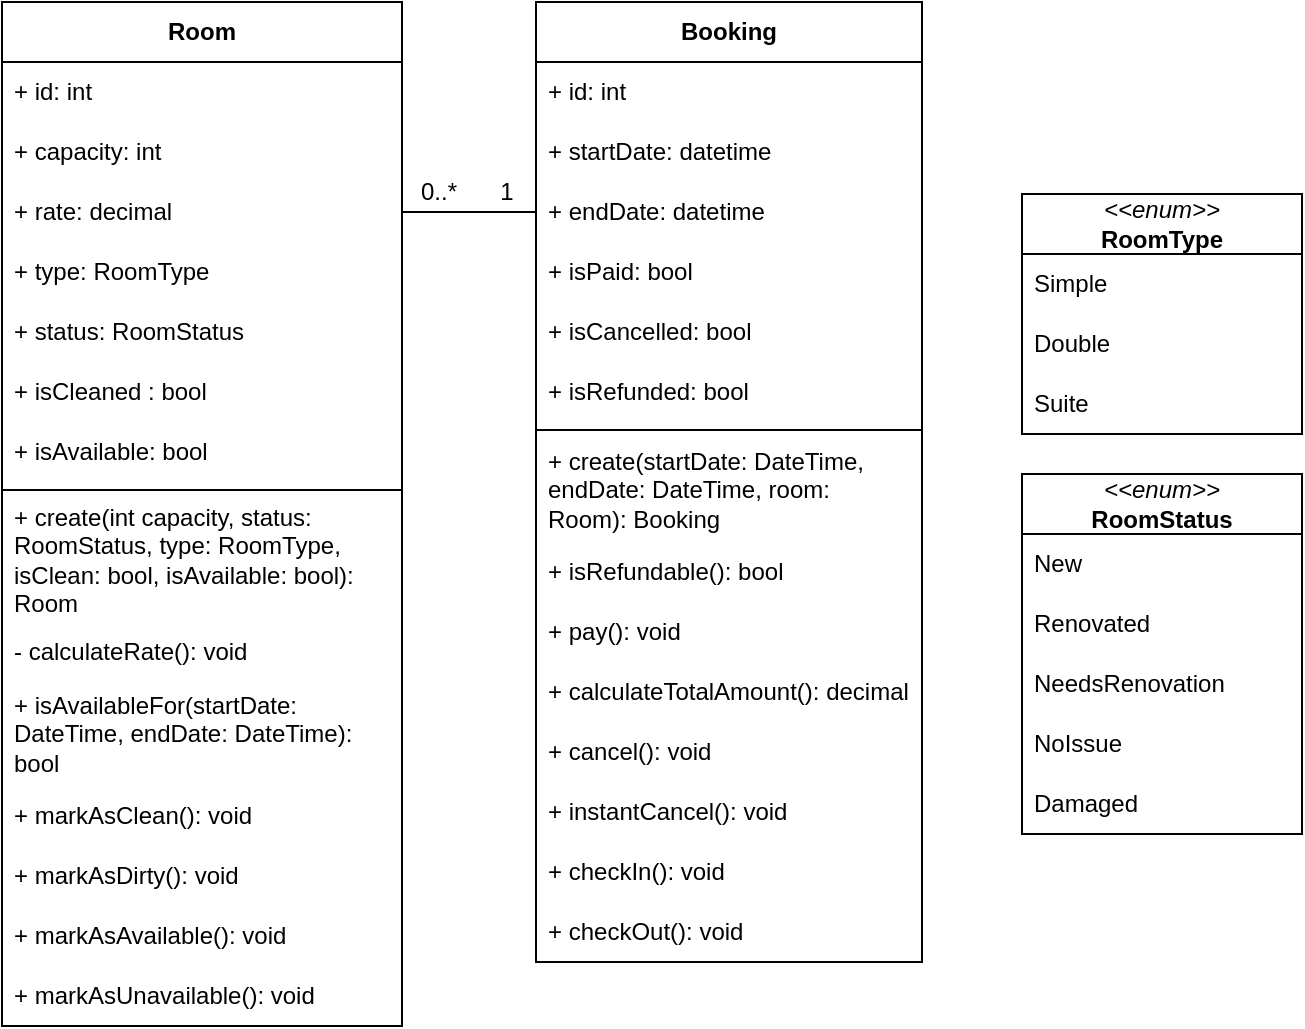 <mxfile version="24.2.5" type="device">
  <diagram name="Page-1" id="LiVv9weCMw8KT1QFNk5H">
    <mxGraphModel dx="1302" dy="682" grid="1" gridSize="10" guides="1" tooltips="1" connect="1" arrows="1" fold="1" page="1" pageScale="1" pageWidth="827" pageHeight="1169" math="0" shadow="0">
      <root>
        <mxCell id="0" />
        <mxCell id="1" parent="0" />
        <mxCell id="dzqWY5fGvFbRRXMrWcJu-1" value="&lt;b&gt;Room&lt;/b&gt;" style="swimlane;fontStyle=0;childLayout=stackLayout;horizontal=1;startSize=30;horizontalStack=0;resizeParent=1;resizeParentMax=0;resizeLast=0;collapsible=1;marginBottom=0;whiteSpace=wrap;html=1;" parent="1" vertex="1">
          <mxGeometry x="40" y="40" width="200" height="512" as="geometry" />
        </mxCell>
        <mxCell id="dzqWY5fGvFbRRXMrWcJu-2" value="+ id: int" style="text;strokeColor=none;fillColor=none;align=left;verticalAlign=middle;spacingLeft=4;spacingRight=4;overflow=hidden;points=[[0,0.5],[1,0.5]];portConstraint=eastwest;rotatable=0;whiteSpace=wrap;html=1;" parent="dzqWY5fGvFbRRXMrWcJu-1" vertex="1">
          <mxGeometry y="30" width="200" height="30" as="geometry" />
        </mxCell>
        <mxCell id="dzqWY5fGvFbRRXMrWcJu-19" value="+ capacity: int" style="text;strokeColor=none;fillColor=none;align=left;verticalAlign=middle;spacingLeft=4;spacingRight=4;overflow=hidden;points=[[0,0.5],[1,0.5]];portConstraint=eastwest;rotatable=0;whiteSpace=wrap;html=1;" parent="dzqWY5fGvFbRRXMrWcJu-1" vertex="1">
          <mxGeometry y="60" width="200" height="30" as="geometry" />
        </mxCell>
        <mxCell id="dzqWY5fGvFbRRXMrWcJu-3" value="+ rate: decimal" style="text;strokeColor=none;fillColor=none;align=left;verticalAlign=middle;spacingLeft=4;spacingRight=4;overflow=hidden;points=[[0,0.5],[1,0.5]];portConstraint=eastwest;rotatable=0;whiteSpace=wrap;html=1;" parent="dzqWY5fGvFbRRXMrWcJu-1" vertex="1">
          <mxGeometry y="90" width="200" height="30" as="geometry" />
        </mxCell>
        <mxCell id="dzqWY5fGvFbRRXMrWcJu-42" value="+ type: RoomType" style="text;strokeColor=none;fillColor=none;align=left;verticalAlign=middle;spacingLeft=4;spacingRight=4;overflow=hidden;points=[[0,0.5],[1,0.5]];portConstraint=eastwest;rotatable=0;whiteSpace=wrap;html=1;" parent="dzqWY5fGvFbRRXMrWcJu-1" vertex="1">
          <mxGeometry y="120" width="200" height="30" as="geometry" />
        </mxCell>
        <mxCell id="dzqWY5fGvFbRRXMrWcJu-43" value="+ status: RoomStatus" style="text;strokeColor=none;fillColor=none;align=left;verticalAlign=middle;spacingLeft=4;spacingRight=4;overflow=hidden;points=[[0,0.5],[1,0.5]];portConstraint=eastwest;rotatable=0;whiteSpace=wrap;html=1;" parent="dzqWY5fGvFbRRXMrWcJu-1" vertex="1">
          <mxGeometry y="150" width="200" height="30" as="geometry" />
        </mxCell>
        <mxCell id="dzqWY5fGvFbRRXMrWcJu-25" value="+ isCleaned : bool" style="text;strokeColor=none;fillColor=none;align=left;verticalAlign=middle;spacingLeft=4;spacingRight=4;overflow=hidden;points=[[0,0.5],[1,0.5]];portConstraint=eastwest;rotatable=0;whiteSpace=wrap;html=1;" parent="dzqWY5fGvFbRRXMrWcJu-1" vertex="1">
          <mxGeometry y="180" width="200" height="30" as="geometry" />
        </mxCell>
        <mxCell id="xwhf7whDuyqqCBO_zV5I-8" value="+ isAvailable: bool" style="text;strokeColor=none;fillColor=none;align=left;verticalAlign=middle;spacingLeft=4;spacingRight=4;overflow=hidden;points=[[0,0.5],[1,0.5]];portConstraint=eastwest;rotatable=0;whiteSpace=wrap;html=1;" vertex="1" parent="dzqWY5fGvFbRRXMrWcJu-1">
          <mxGeometry y="210" width="200" height="30" as="geometry" />
        </mxCell>
        <mxCell id="xwhf7whDuyqqCBO_zV5I-20" value="" style="line;strokeWidth=1;fillColor=none;align=left;verticalAlign=middle;spacingTop=-1;spacingLeft=3;spacingRight=3;rotatable=0;labelPosition=right;points=[];portConstraint=eastwest;strokeColor=inherit;" vertex="1" parent="dzqWY5fGvFbRRXMrWcJu-1">
          <mxGeometry y="240" width="200" height="8" as="geometry" />
        </mxCell>
        <mxCell id="xwhf7whDuyqqCBO_zV5I-23" value="+ create(int capacity, status: RoomStatus, type: RoomType, isClean: bool, isAvailable: bool): Room" style="text;strokeColor=none;fillColor=none;align=left;verticalAlign=middle;spacingLeft=4;spacingRight=4;overflow=hidden;points=[[0,0.5],[1,0.5]];portConstraint=eastwest;rotatable=0;whiteSpace=wrap;html=1;" vertex="1" parent="dzqWY5fGvFbRRXMrWcJu-1">
          <mxGeometry y="248" width="200" height="62" as="geometry" />
        </mxCell>
        <mxCell id="dzqWY5fGvFbRRXMrWcJu-24" value="- calculateRate(): void" style="text;strokeColor=none;fillColor=none;align=left;verticalAlign=middle;spacingLeft=4;spacingRight=4;overflow=hidden;points=[[0,0.5],[1,0.5]];portConstraint=eastwest;rotatable=0;whiteSpace=wrap;html=1;" parent="dzqWY5fGvFbRRXMrWcJu-1" vertex="1">
          <mxGeometry y="310" width="200" height="30" as="geometry" />
        </mxCell>
        <mxCell id="xwhf7whDuyqqCBO_zV5I-9" value="+ isAvailableFor(startDate: DateTime, endDate: DateTime): bool" style="text;strokeColor=none;fillColor=none;align=left;verticalAlign=middle;spacingLeft=4;spacingRight=4;overflow=hidden;points=[[0,0.5],[1,0.5]];portConstraint=eastwest;rotatable=0;whiteSpace=wrap;html=1;" vertex="1" parent="dzqWY5fGvFbRRXMrWcJu-1">
          <mxGeometry y="340" width="200" height="52" as="geometry" />
        </mxCell>
        <mxCell id="xwhf7whDuyqqCBO_zV5I-10" value="+ markAsClean(): void" style="text;strokeColor=none;fillColor=none;align=left;verticalAlign=middle;spacingLeft=4;spacingRight=4;overflow=hidden;points=[[0,0.5],[1,0.5]];portConstraint=eastwest;rotatable=0;whiteSpace=wrap;html=1;" vertex="1" parent="dzqWY5fGvFbRRXMrWcJu-1">
          <mxGeometry y="392" width="200" height="30" as="geometry" />
        </mxCell>
        <mxCell id="xwhf7whDuyqqCBO_zV5I-12" value="+ markAsDirty(): void" style="text;strokeColor=none;fillColor=none;align=left;verticalAlign=middle;spacingLeft=4;spacingRight=4;overflow=hidden;points=[[0,0.5],[1,0.5]];portConstraint=eastwest;rotatable=0;whiteSpace=wrap;html=1;" vertex="1" parent="dzqWY5fGvFbRRXMrWcJu-1">
          <mxGeometry y="422" width="200" height="30" as="geometry" />
        </mxCell>
        <mxCell id="xwhf7whDuyqqCBO_zV5I-11" value="+ markAsAvailable(): void" style="text;strokeColor=none;fillColor=none;align=left;verticalAlign=middle;spacingLeft=4;spacingRight=4;overflow=hidden;points=[[0,0.5],[1,0.5]];portConstraint=eastwest;rotatable=0;whiteSpace=wrap;html=1;" vertex="1" parent="dzqWY5fGvFbRRXMrWcJu-1">
          <mxGeometry y="452" width="200" height="30" as="geometry" />
        </mxCell>
        <mxCell id="xwhf7whDuyqqCBO_zV5I-13" value="+ markAsUnavailable(): void" style="text;strokeColor=none;fillColor=none;align=left;verticalAlign=middle;spacingLeft=4;spacingRight=4;overflow=hidden;points=[[0,0.5],[1,0.5]];portConstraint=eastwest;rotatable=0;whiteSpace=wrap;html=1;" vertex="1" parent="dzqWY5fGvFbRRXMrWcJu-1">
          <mxGeometry y="482" width="200" height="30" as="geometry" />
        </mxCell>
        <mxCell id="dzqWY5fGvFbRRXMrWcJu-9" value="&lt;i&gt;&amp;lt;&amp;lt;enum&amp;gt;&amp;gt;&lt;/i&gt;&lt;b&gt;&lt;i&gt;&lt;br&gt;&lt;/i&gt;RoomType&lt;/b&gt;" style="swimlane;fontStyle=0;childLayout=stackLayout;horizontal=1;startSize=30;horizontalStack=0;resizeParent=1;resizeParentMax=0;resizeLast=0;collapsible=1;marginBottom=0;whiteSpace=wrap;html=1;" parent="1" vertex="1">
          <mxGeometry x="550" y="136" width="140" height="120" as="geometry" />
        </mxCell>
        <mxCell id="dzqWY5fGvFbRRXMrWcJu-10" value="Simple" style="text;strokeColor=none;fillColor=none;align=left;verticalAlign=middle;spacingLeft=4;spacingRight=4;overflow=hidden;points=[[0,0.5],[1,0.5]];portConstraint=eastwest;rotatable=0;whiteSpace=wrap;html=1;" parent="dzqWY5fGvFbRRXMrWcJu-9" vertex="1">
          <mxGeometry y="30" width="140" height="30" as="geometry" />
        </mxCell>
        <mxCell id="dzqWY5fGvFbRRXMrWcJu-11" value="Double" style="text;strokeColor=none;fillColor=none;align=left;verticalAlign=middle;spacingLeft=4;spacingRight=4;overflow=hidden;points=[[0,0.5],[1,0.5]];portConstraint=eastwest;rotatable=0;whiteSpace=wrap;html=1;" parent="dzqWY5fGvFbRRXMrWcJu-9" vertex="1">
          <mxGeometry y="60" width="140" height="30" as="geometry" />
        </mxCell>
        <mxCell id="dzqWY5fGvFbRRXMrWcJu-12" value="Suite" style="text;strokeColor=none;fillColor=none;align=left;verticalAlign=middle;spacingLeft=4;spacingRight=4;overflow=hidden;points=[[0,0.5],[1,0.5]];portConstraint=eastwest;rotatable=0;whiteSpace=wrap;html=1;" parent="dzqWY5fGvFbRRXMrWcJu-9" vertex="1">
          <mxGeometry y="90" width="140" height="30" as="geometry" />
        </mxCell>
        <mxCell id="dzqWY5fGvFbRRXMrWcJu-13" value="&lt;i&gt;&amp;lt;&amp;lt;enum&amp;gt;&amp;gt;&lt;/i&gt;&lt;b&gt;&lt;i&gt;&lt;br&gt;&lt;/i&gt;RoomStatus&lt;/b&gt;" style="swimlane;fontStyle=0;childLayout=stackLayout;horizontal=1;startSize=30;horizontalStack=0;resizeParent=1;resizeParentMax=0;resizeLast=0;collapsible=1;marginBottom=0;whiteSpace=wrap;html=1;" parent="1" vertex="1">
          <mxGeometry x="550" y="276" width="140" height="180" as="geometry" />
        </mxCell>
        <mxCell id="dzqWY5fGvFbRRXMrWcJu-14" value="New" style="text;strokeColor=none;fillColor=none;align=left;verticalAlign=middle;spacingLeft=4;spacingRight=4;overflow=hidden;points=[[0,0.5],[1,0.5]];portConstraint=eastwest;rotatable=0;whiteSpace=wrap;html=1;" parent="dzqWY5fGvFbRRXMrWcJu-13" vertex="1">
          <mxGeometry y="30" width="140" height="30" as="geometry" />
        </mxCell>
        <mxCell id="dzqWY5fGvFbRRXMrWcJu-15" value="Renovated" style="text;strokeColor=none;fillColor=none;align=left;verticalAlign=middle;spacingLeft=4;spacingRight=4;overflow=hidden;points=[[0,0.5],[1,0.5]];portConstraint=eastwest;rotatable=0;whiteSpace=wrap;html=1;" parent="dzqWY5fGvFbRRXMrWcJu-13" vertex="1">
          <mxGeometry y="60" width="140" height="30" as="geometry" />
        </mxCell>
        <mxCell id="dzqWY5fGvFbRRXMrWcJu-16" value="NeedsRenovation" style="text;strokeColor=none;fillColor=none;align=left;verticalAlign=middle;spacingLeft=4;spacingRight=4;overflow=hidden;points=[[0,0.5],[1,0.5]];portConstraint=eastwest;rotatable=0;whiteSpace=wrap;html=1;" parent="dzqWY5fGvFbRRXMrWcJu-13" vertex="1">
          <mxGeometry y="90" width="140" height="30" as="geometry" />
        </mxCell>
        <mxCell id="dzqWY5fGvFbRRXMrWcJu-17" value="NoIssue" style="text;strokeColor=none;fillColor=none;align=left;verticalAlign=middle;spacingLeft=4;spacingRight=4;overflow=hidden;points=[[0,0.5],[1,0.5]];portConstraint=eastwest;rotatable=0;whiteSpace=wrap;html=1;" parent="dzqWY5fGvFbRRXMrWcJu-13" vertex="1">
          <mxGeometry y="120" width="140" height="30" as="geometry" />
        </mxCell>
        <mxCell id="dzqWY5fGvFbRRXMrWcJu-18" value="Damaged" style="text;strokeColor=none;fillColor=none;align=left;verticalAlign=middle;spacingLeft=4;spacingRight=4;overflow=hidden;points=[[0,0.5],[1,0.5]];portConstraint=eastwest;rotatable=0;whiteSpace=wrap;html=1;" parent="dzqWY5fGvFbRRXMrWcJu-13" vertex="1">
          <mxGeometry y="150" width="140" height="30" as="geometry" />
        </mxCell>
        <mxCell id="dzqWY5fGvFbRRXMrWcJu-20" value="&lt;b&gt;Booking&lt;/b&gt;" style="swimlane;fontStyle=0;childLayout=stackLayout;horizontal=1;startSize=30;horizontalStack=0;resizeParent=1;resizeParentMax=0;resizeLast=0;collapsible=1;marginBottom=0;whiteSpace=wrap;html=1;" parent="1" vertex="1">
          <mxGeometry x="307" y="40" width="193" height="480" as="geometry" />
        </mxCell>
        <mxCell id="dzqWY5fGvFbRRXMrWcJu-21" value="+ id: int" style="text;strokeColor=none;fillColor=none;align=left;verticalAlign=middle;spacingLeft=4;spacingRight=4;overflow=hidden;points=[[0,0.5],[1,0.5]];portConstraint=eastwest;rotatable=0;whiteSpace=wrap;html=1;" parent="dzqWY5fGvFbRRXMrWcJu-20" vertex="1">
          <mxGeometry y="30" width="193" height="30" as="geometry" />
        </mxCell>
        <mxCell id="dzqWY5fGvFbRRXMrWcJu-36" value="+ startDate: datetime" style="text;strokeColor=none;fillColor=none;align=left;verticalAlign=middle;spacingLeft=4;spacingRight=4;overflow=hidden;points=[[0,0.5],[1,0.5]];portConstraint=eastwest;rotatable=0;whiteSpace=wrap;html=1;" parent="dzqWY5fGvFbRRXMrWcJu-20" vertex="1">
          <mxGeometry y="60" width="193" height="30" as="geometry" />
        </mxCell>
        <mxCell id="dzqWY5fGvFbRRXMrWcJu-37" value="+ endDate: datetime" style="text;strokeColor=none;fillColor=none;align=left;verticalAlign=middle;spacingLeft=4;spacingRight=4;overflow=hidden;points=[[0,0.5],[1,0.5]];portConstraint=eastwest;rotatable=0;whiteSpace=wrap;html=1;" parent="dzqWY5fGvFbRRXMrWcJu-20" vertex="1">
          <mxGeometry y="90" width="193" height="30" as="geometry" />
        </mxCell>
        <mxCell id="dzqWY5fGvFbRRXMrWcJu-40" value="+ isPaid: bool" style="text;strokeColor=none;fillColor=none;align=left;verticalAlign=middle;spacingLeft=4;spacingRight=4;overflow=hidden;points=[[0,0.5],[1,0.5]];portConstraint=eastwest;rotatable=0;whiteSpace=wrap;html=1;" parent="dzqWY5fGvFbRRXMrWcJu-20" vertex="1">
          <mxGeometry y="120" width="193" height="30" as="geometry" />
        </mxCell>
        <mxCell id="dzqWY5fGvFbRRXMrWcJu-38" value="+ isCancelled: bool" style="text;strokeColor=none;fillColor=none;align=left;verticalAlign=middle;spacingLeft=4;spacingRight=4;overflow=hidden;points=[[0,0.5],[1,0.5]];portConstraint=eastwest;rotatable=0;whiteSpace=wrap;html=1;" parent="dzqWY5fGvFbRRXMrWcJu-20" vertex="1">
          <mxGeometry y="150" width="193" height="30" as="geometry" />
        </mxCell>
        <mxCell id="dzqWY5fGvFbRRXMrWcJu-41" value="+ isRefunded: bool" style="text;strokeColor=none;fillColor=none;align=left;verticalAlign=middle;spacingLeft=4;spacingRight=4;overflow=hidden;points=[[0,0.5],[1,0.5]];portConstraint=eastwest;rotatable=0;whiteSpace=wrap;html=1;" parent="dzqWY5fGvFbRRXMrWcJu-20" vertex="1">
          <mxGeometry y="180" width="193" height="30" as="geometry" />
        </mxCell>
        <mxCell id="xwhf7whDuyqqCBO_zV5I-19" value="" style="line;strokeWidth=1;fillColor=none;align=left;verticalAlign=middle;spacingTop=-1;spacingLeft=3;spacingRight=3;rotatable=0;labelPosition=right;points=[];portConstraint=eastwest;strokeColor=inherit;" vertex="1" parent="dzqWY5fGvFbRRXMrWcJu-20">
          <mxGeometry y="210" width="193" height="8" as="geometry" />
        </mxCell>
        <mxCell id="xwhf7whDuyqqCBO_zV5I-24" value="+ create(startDate: DateTime, endDate: DateTime, room: Room): Booking" style="text;strokeColor=none;fillColor=none;align=left;verticalAlign=middle;spacingLeft=4;spacingRight=4;overflow=hidden;points=[[0,0.5],[1,0.5]];portConstraint=eastwest;rotatable=0;whiteSpace=wrap;html=1;" vertex="1" parent="dzqWY5fGvFbRRXMrWcJu-20">
          <mxGeometry y="218" width="193" height="52" as="geometry" />
        </mxCell>
        <mxCell id="xwhf7whDuyqqCBO_zV5I-1" value="+ isRefundable(): bool" style="text;strokeColor=none;fillColor=none;align=left;verticalAlign=middle;spacingLeft=4;spacingRight=4;overflow=hidden;points=[[0,0.5],[1,0.5]];portConstraint=eastwest;rotatable=0;whiteSpace=wrap;html=1;" vertex="1" parent="dzqWY5fGvFbRRXMrWcJu-20">
          <mxGeometry y="270" width="193" height="30" as="geometry" />
        </mxCell>
        <mxCell id="xwhf7whDuyqqCBO_zV5I-2" value="+ pay(): void" style="text;strokeColor=none;fillColor=none;align=left;verticalAlign=middle;spacingLeft=4;spacingRight=4;overflow=hidden;points=[[0,0.5],[1,0.5]];portConstraint=eastwest;rotatable=0;whiteSpace=wrap;html=1;" vertex="1" parent="dzqWY5fGvFbRRXMrWcJu-20">
          <mxGeometry y="300" width="193" height="30" as="geometry" />
        </mxCell>
        <mxCell id="xwhf7whDuyqqCBO_zV5I-3" value="+ calculateTotalAmount(): decimal" style="text;strokeColor=none;fillColor=none;align=left;verticalAlign=middle;spacingLeft=4;spacingRight=4;overflow=hidden;points=[[0,0.5],[1,0.5]];portConstraint=eastwest;rotatable=0;whiteSpace=wrap;html=1;" vertex="1" parent="dzqWY5fGvFbRRXMrWcJu-20">
          <mxGeometry y="330" width="193" height="30" as="geometry" />
        </mxCell>
        <mxCell id="xwhf7whDuyqqCBO_zV5I-4" value="+ cancel(): void" style="text;strokeColor=none;fillColor=none;align=left;verticalAlign=middle;spacingLeft=4;spacingRight=4;overflow=hidden;points=[[0,0.5],[1,0.5]];portConstraint=eastwest;rotatable=0;whiteSpace=wrap;html=1;" vertex="1" parent="dzqWY5fGvFbRRXMrWcJu-20">
          <mxGeometry y="360" width="193" height="30" as="geometry" />
        </mxCell>
        <mxCell id="xwhf7whDuyqqCBO_zV5I-5" value="+ instantCancel(): void" style="text;strokeColor=none;fillColor=none;align=left;verticalAlign=middle;spacingLeft=4;spacingRight=4;overflow=hidden;points=[[0,0.5],[1,0.5]];portConstraint=eastwest;rotatable=0;whiteSpace=wrap;html=1;" vertex="1" parent="dzqWY5fGvFbRRXMrWcJu-20">
          <mxGeometry y="390" width="193" height="30" as="geometry" />
        </mxCell>
        <mxCell id="xwhf7whDuyqqCBO_zV5I-6" value="+ checkIn(): void" style="text;strokeColor=none;fillColor=none;align=left;verticalAlign=middle;spacingLeft=4;spacingRight=4;overflow=hidden;points=[[0,0.5],[1,0.5]];portConstraint=eastwest;rotatable=0;whiteSpace=wrap;html=1;" vertex="1" parent="dzqWY5fGvFbRRXMrWcJu-20">
          <mxGeometry y="420" width="193" height="30" as="geometry" />
        </mxCell>
        <mxCell id="xwhf7whDuyqqCBO_zV5I-7" value="+ checkOut(): void" style="text;strokeColor=none;fillColor=none;align=left;verticalAlign=middle;spacingLeft=4;spacingRight=4;overflow=hidden;points=[[0,0.5],[1,0.5]];portConstraint=eastwest;rotatable=0;whiteSpace=wrap;html=1;" vertex="1" parent="dzqWY5fGvFbRRXMrWcJu-20">
          <mxGeometry y="450" width="193" height="30" as="geometry" />
        </mxCell>
        <mxCell id="dzqWY5fGvFbRRXMrWcJu-45" style="edgeStyle=orthogonalEdgeStyle;rounded=0;orthogonalLoop=1;jettySize=auto;html=1;entryX=0;entryY=0.5;entryDx=0;entryDy=0;endArrow=none;endFill=0;" parent="1" source="dzqWY5fGvFbRRXMrWcJu-3" target="dzqWY5fGvFbRRXMrWcJu-37" edge="1">
          <mxGeometry relative="1" as="geometry" />
        </mxCell>
        <mxCell id="dzqWY5fGvFbRRXMrWcJu-51" value="1" style="text;html=1;align=center;verticalAlign=middle;resizable=0;points=[];autosize=1;strokeColor=none;fillColor=none;" parent="1" vertex="1">
          <mxGeometry x="277" y="120" width="30" height="30" as="geometry" />
        </mxCell>
        <mxCell id="dzqWY5fGvFbRRXMrWcJu-52" value="0..*" style="text;html=1;align=center;verticalAlign=middle;resizable=0;points=[];autosize=1;strokeColor=none;fillColor=none;" parent="1" vertex="1">
          <mxGeometry x="238" y="120" width="40" height="30" as="geometry" />
        </mxCell>
      </root>
    </mxGraphModel>
  </diagram>
</mxfile>
